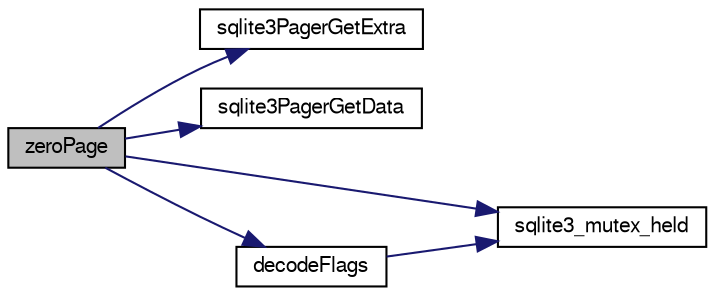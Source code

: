 digraph "zeroPage"
{
  edge [fontname="FreeSans",fontsize="10",labelfontname="FreeSans",labelfontsize="10"];
  node [fontname="FreeSans",fontsize="10",shape=record];
  rankdir="LR";
  Node935539 [label="zeroPage",height=0.2,width=0.4,color="black", fillcolor="grey75", style="filled", fontcolor="black"];
  Node935539 -> Node935540 [color="midnightblue",fontsize="10",style="solid",fontname="FreeSans"];
  Node935540 [label="sqlite3PagerGetExtra",height=0.2,width=0.4,color="black", fillcolor="white", style="filled",URL="$sqlite3_8c.html#a48e879a6d20f06f27390973ab8d59bd7"];
  Node935539 -> Node935541 [color="midnightblue",fontsize="10",style="solid",fontname="FreeSans"];
  Node935541 [label="sqlite3PagerGetData",height=0.2,width=0.4,color="black", fillcolor="white", style="filled",URL="$sqlite3_8c.html#a9dd340e56fb4b7fad4df339595b8d8a2"];
  Node935539 -> Node935542 [color="midnightblue",fontsize="10",style="solid",fontname="FreeSans"];
  Node935542 [label="sqlite3_mutex_held",height=0.2,width=0.4,color="black", fillcolor="white", style="filled",URL="$sqlite3_8c.html#acf77da68932b6bc163c5e68547ecc3e7"];
  Node935539 -> Node935543 [color="midnightblue",fontsize="10",style="solid",fontname="FreeSans"];
  Node935543 [label="decodeFlags",height=0.2,width=0.4,color="black", fillcolor="white", style="filled",URL="$sqlite3_8c.html#acb168e46383706f31cefd555da235eae"];
  Node935543 -> Node935542 [color="midnightblue",fontsize="10",style="solid",fontname="FreeSans"];
}
